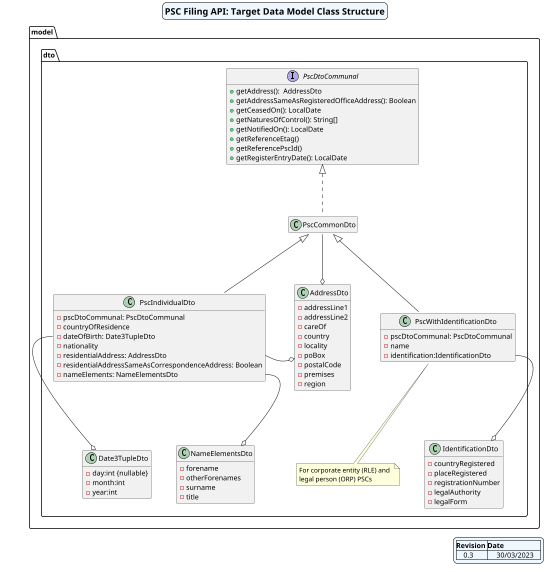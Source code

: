 @startuml
'https://plantuml.com/class-diagram
'skinparam linetype polyline
skinparam nodesep 50 /' horizontal separator '/
skinparam ranksep 100 /' vertical separator '/
skinparam titleBorderRoundCorner 15
skinparam titleBorderThickness 1
skinparam titleBorderColor black
skinparam titleBackgroundColor AliceBlue
skinparam groupInheritance 1
skinparam legendBackgroundColor AliceBlue

'skinparam style strictuml

'scale 800 width
scale 0.5
hide empty members
'hide circle'
skinparam titleFontSize 18

'top to bottom direction
'left to right direction

title PSC Filing API: Target Data Model Class Structure

legend right
|=Revision |=Date |
|    0.3    |     30/03/2023    |
endlegend

    package "model" {

        package "dto" {

            class AddressDto {
                -addressLine1
                -addressLine2
                -careOf
                -country
                -locality
                -poBox
                -postalCode
                -premises
                -region
            }

            interface PscDtoCommunal {
                +getAddress():  AddressDto
                +getAddressSameAsRegisteredOfficeAddress(): Boolean
                +getCeasedOn(): LocalDate
                +getNaturesOfControl(): String[]
                +getNotifiedOn(): LocalDate
                +getReferenceEtag()
                +getReferencePscId()
                +getRegisterEntryDate(): LocalDate
            }

            class PscCommonDto implements PscDtoCommunal {
            }

            class PscWithIdentificationDto extends PscCommonDto {
                -pscDtoCommunal: PscDtoCommunal
                -name
                -identification:IdentificationDto
            }

            note "For corporate entity (RLE) and \nlegal person (ORP) PSCs" as Note1
                            PscWithIdentificationDto -- Note1

            class PscIndividualDto extends PscCommonDto {
                -pscDtoCommunal: PscDtoCommunal
                -countryOfResidence
                -dateOfBirth: Date3TupleDto
                -nationality
                -residentialAddress: AddressDto
                -residentialAddressSameAsCorrespondenceAddress: Boolean
                -nameElements: NameElementsDto
            }

            class Date3TupleDto {
                -day:int {nullable}
                -month:int
                -year:int
            }

            class IdentificationDto {
                -countryRegistered
                -placeRegistered
                -registrationNumber
                -legalAuthority
                -legalForm
            }

            class NameElementsDto {
                -forename
                -otherForenames
                -surname
                -title
            }

            Date3TupleDto o-u- PscIndividualDto::dateOfBirth
            NameElementsDto o-u- PscIndividualDto::nameElements
            PscWithIdentificationDto::identification --o IdentificationDto
            AddressDto o-l- PscCommonDto::address
            PscIndividualDto::residentialAddress -o AddressDto

            together {
            class PscIndividualDto
            class PscWithIdentificationDto
            }
        }
    }

@enduml